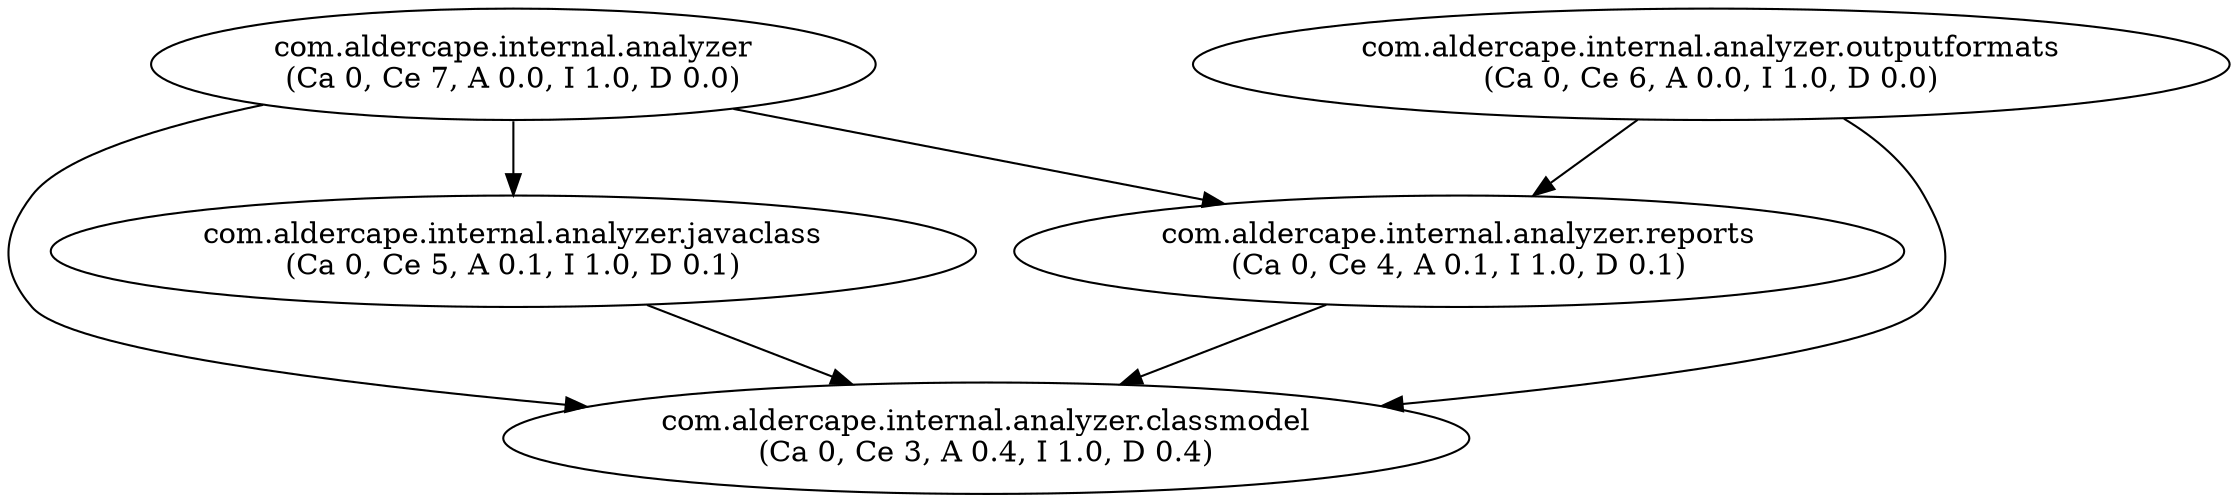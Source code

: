 digraph G {
"com.aldercape.internal.analyzer" [label="com.aldercape.internal.analyzer\n(Ca 0, Ce 7, A 0.0, I 1.0, D 0.0)"];
"com.aldercape.internal.analyzer.classmodel" [label="com.aldercape.internal.analyzer.classmodel\n(Ca 0, Ce 3, A 0.4, I 1.0, D 0.4)"];
"com.aldercape.internal.analyzer.javaclass" [label="com.aldercape.internal.analyzer.javaclass\n(Ca 0, Ce 5, A 0.1, I 1.0, D 0.1)"];
"com.aldercape.internal.analyzer.outputformats" [label="com.aldercape.internal.analyzer.outputformats\n(Ca 0, Ce 6, A 0.0, I 1.0, D 0.0)"];
"com.aldercape.internal.analyzer.reports" [label="com.aldercape.internal.analyzer.reports\n(Ca 0, Ce 4, A 0.1, I 1.0, D 0.1)"];
"com.aldercape.internal.analyzer" -> "com.aldercape.internal.analyzer.classmodel";
"com.aldercape.internal.analyzer" -> "com.aldercape.internal.analyzer.javaclass";
"com.aldercape.internal.analyzer" -> "com.aldercape.internal.analyzer.reports";
"com.aldercape.internal.analyzer.javaclass" -> "com.aldercape.internal.analyzer.classmodel";
"com.aldercape.internal.analyzer.outputformats" -> "com.aldercape.internal.analyzer.classmodel";
"com.aldercape.internal.analyzer.outputformats" -> "com.aldercape.internal.analyzer.reports";
"com.aldercape.internal.analyzer.reports" -> "com.aldercape.internal.analyzer.classmodel";
}
